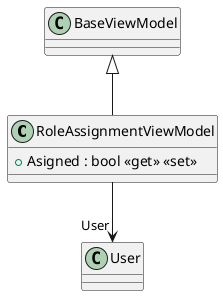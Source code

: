 @startuml
class RoleAssignmentViewModel {
    + Asigned : bool <<get>> <<set>>
}
BaseViewModel <|-- RoleAssignmentViewModel
RoleAssignmentViewModel --> "User" User
@enduml
